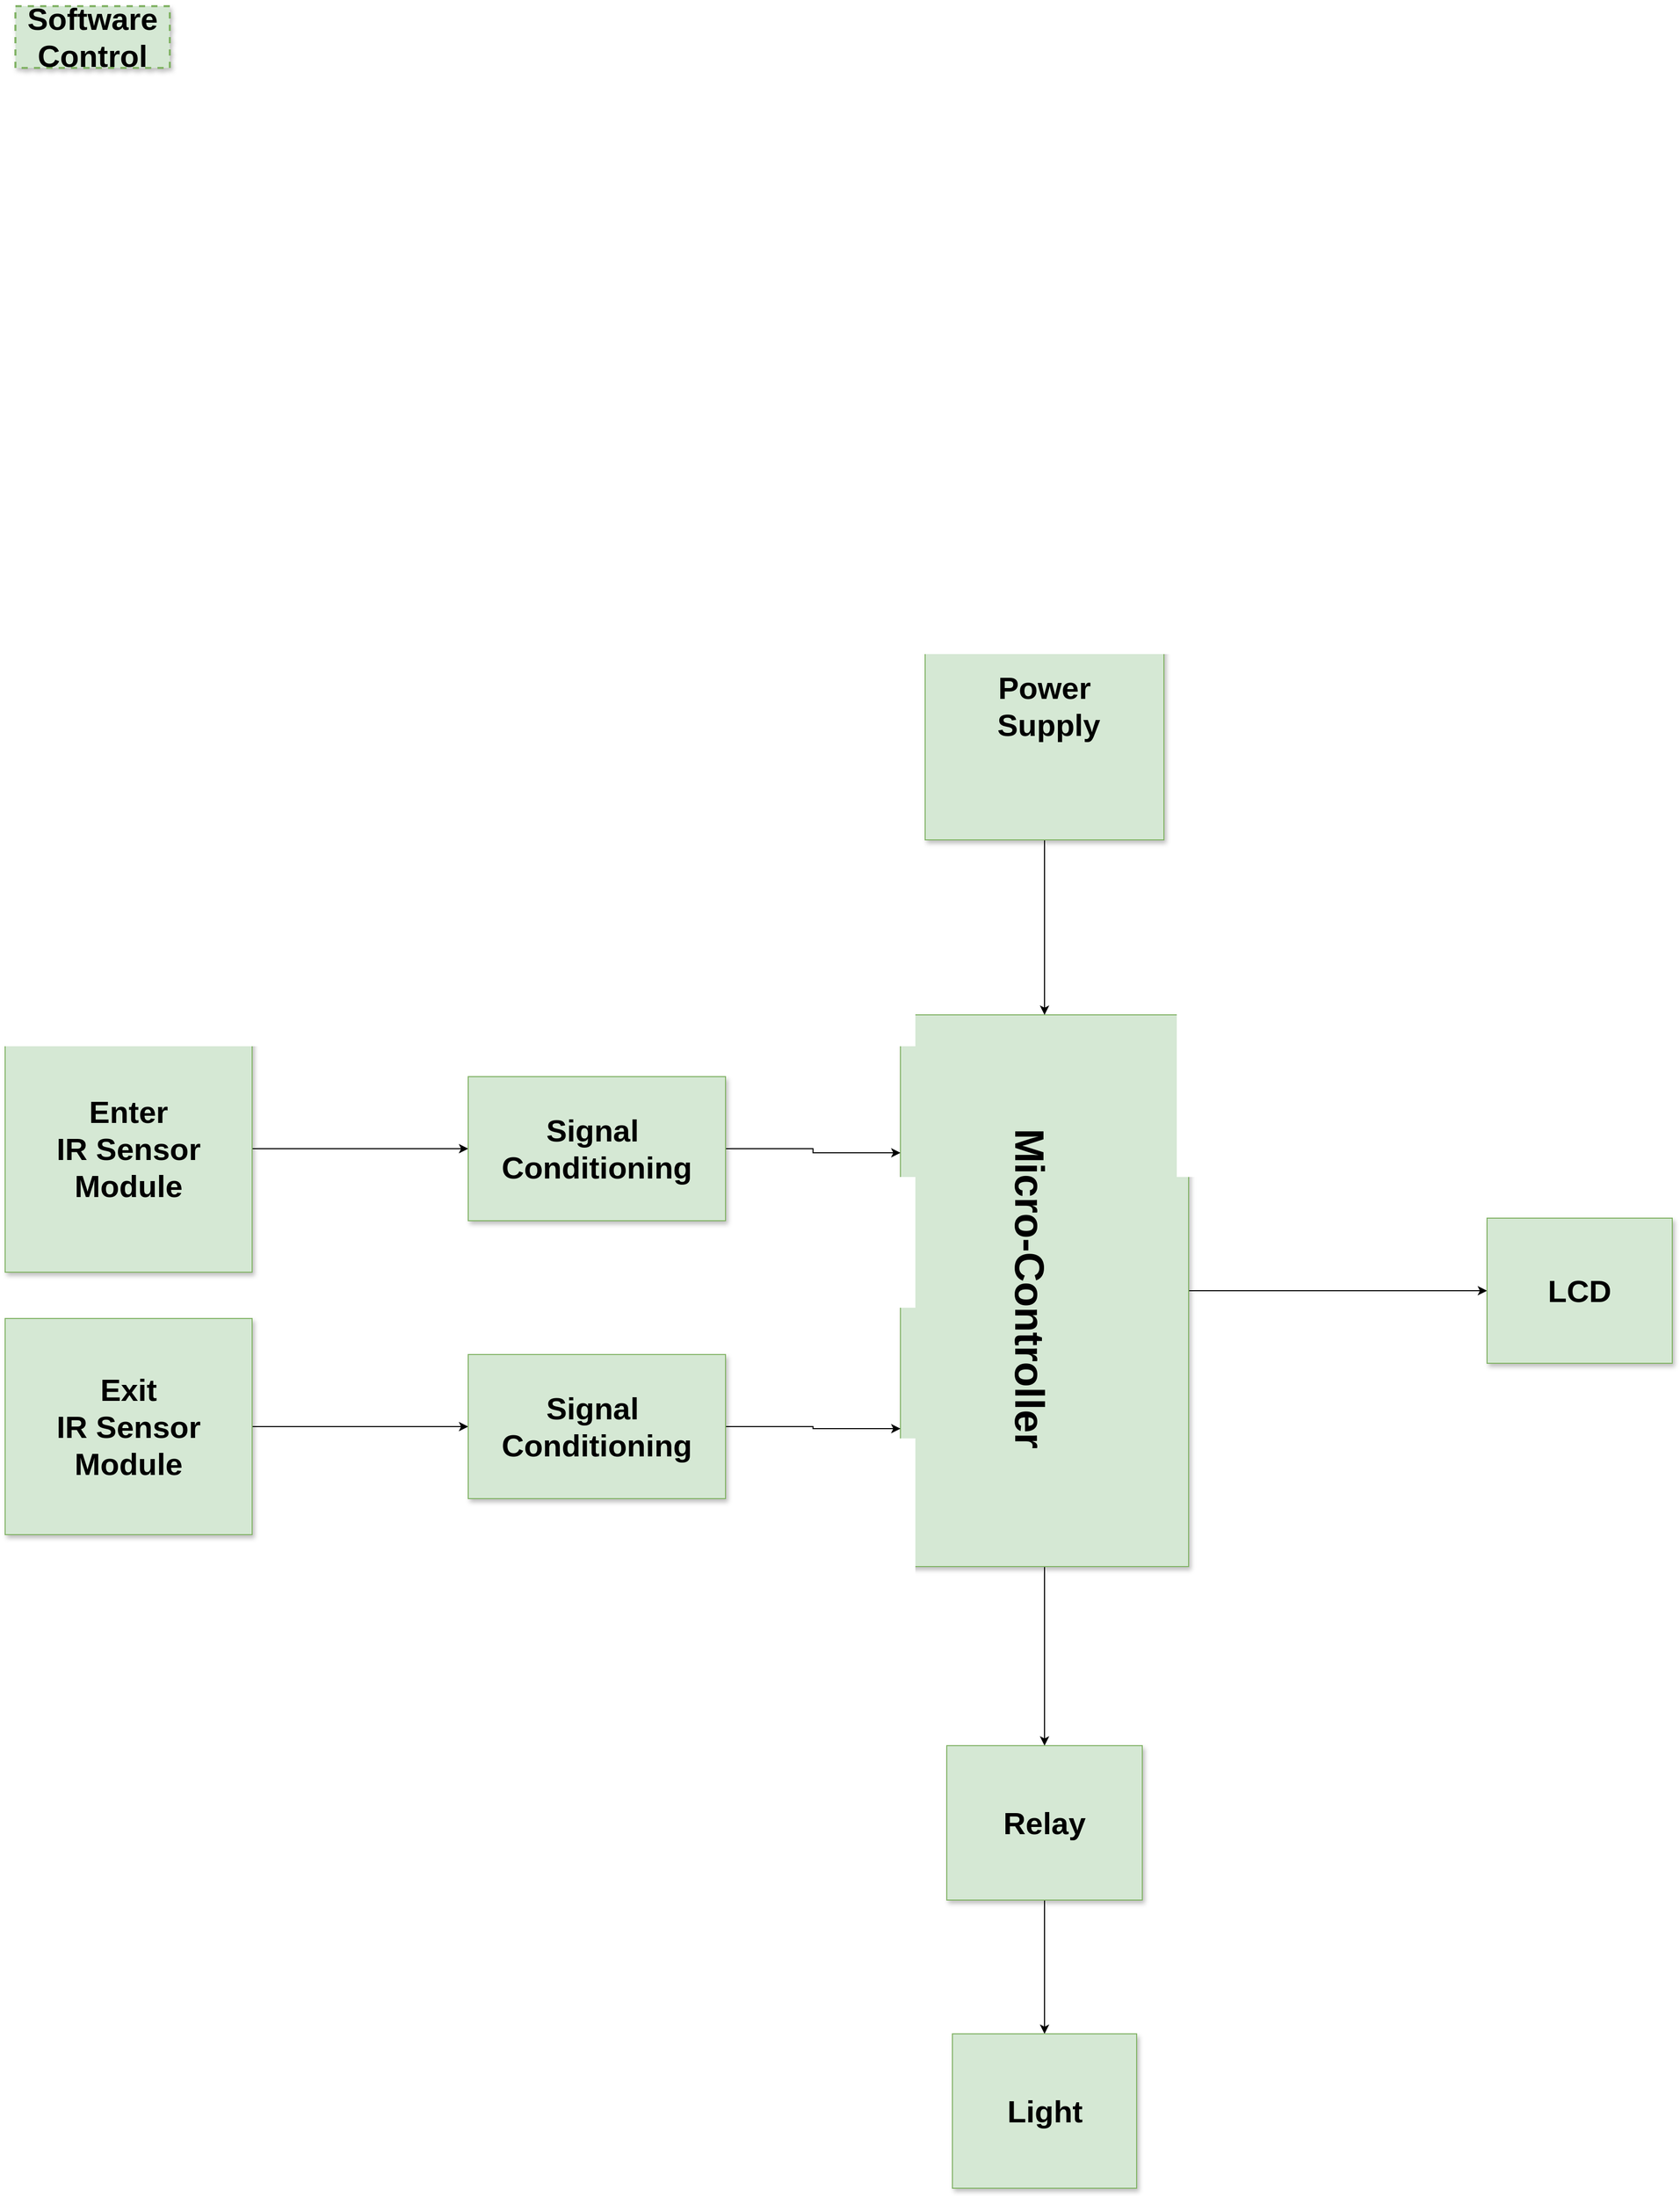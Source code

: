 <mxfile>
    <diagram id="p9PpmPmUOMGW7d21Oe7A" name="Page-1">
        <mxGraphModel dx="1611" dy="2354" grid="1" gridSize="10" guides="1" tooltips="1" connect="1" arrows="1" fold="1" page="1" pageScale="1" pageWidth="850" pageHeight="1100" math="0" shadow="0">
            <root>
                <mxCell id="0"/>
                <mxCell id="1" parent="0"/>
                <mxCell id="33" value="Software Control" style="whiteSpace=wrap;shadow=1;fontSize=30;fillColor=#d5e8d4;strokeColor=#82b366;strokeWidth=2;dashed=1;fontStyle=1;labelBorderColor=none;labelBackgroundColor=none;html=1;" vertex="1" parent="1">
                    <mxGeometry x="100" y="-990" width="150" height="60" as="geometry"/>
                </mxCell>
                <mxCell id="34" style="edgeStyle=orthogonalEdgeStyle;rounded=0;orthogonalLoop=1;jettySize=auto;html=1;entryX=0;entryY=0.5;entryDx=0;entryDy=0;labelBorderColor=none;fontSize=30;" edge="1" parent="1" source="36" target="41">
                    <mxGeometry relative="1" as="geometry"/>
                </mxCell>
                <mxCell id="35" style="edgeStyle=orthogonalEdgeStyle;rounded=0;orthogonalLoop=1;jettySize=auto;html=1;entryX=0.5;entryY=0;entryDx=0;entryDy=0;labelBorderColor=none;fontSize=30;" edge="1" parent="1" source="36" target="43">
                    <mxGeometry relative="1" as="geometry"/>
                </mxCell>
                <mxCell id="36" value="" style="whiteSpace=wrap;shadow=1;fontSize=30;fillColor=#d5e8d4;strokeColor=#82b366;fontStyle=1;labelBorderColor=none;labelBackgroundColor=none;html=1;" vertex="1" parent="1">
                    <mxGeometry x="960" y="-10" width="280" height="536" as="geometry"/>
                </mxCell>
                <mxCell id="37" value="" style="edgeStyle=orthogonalEdgeStyle;rounded=0;orthogonalLoop=1;jettySize=auto;html=1;labelBorderColor=none;fontSize=30;" edge="1" parent="1" source="38" target="48">
                    <mxGeometry relative="1" as="geometry"/>
                </mxCell>
                <mxCell id="38" value="Enter&lt;br&gt;IR Sensor Module" style="whiteSpace=wrap;shadow=1;fontSize=30;fillColor=#d5e8d4;strokeColor=#82b366;fontStyle=1;labelBorderColor=none;labelBackgroundColor=none;html=1;" vertex="1" parent="1">
                    <mxGeometry x="90" width="240" height="240" as="geometry"/>
                </mxCell>
                <mxCell id="39" style="edgeStyle=orthogonalEdgeStyle;rounded=0;orthogonalLoop=1;jettySize=auto;html=1;entryX=0.5;entryY=0;entryDx=0;entryDy=0;labelBorderColor=none;fontSize=30;" edge="1" parent="1" source="40" target="36">
                    <mxGeometry relative="1" as="geometry"/>
                </mxCell>
                <mxCell id="40" value="Power&lt;br&gt;&amp;nbsp;Supply" style="whiteSpace=wrap;shadow=1;fontSize=30;fillColor=#d5e8d4;strokeColor=#82b366;fontStyle=1;labelBorderColor=none;labelBackgroundColor=none;html=1;" vertex="1" parent="1">
                    <mxGeometry x="984" y="-440" width="232" height="260" as="geometry"/>
                </mxCell>
                <mxCell id="41" value="LCD" style="whiteSpace=wrap;shadow=1;fontSize=30;fillColor=#d5e8d4;strokeColor=#82b366;fontStyle=1;labelBorderColor=none;labelBackgroundColor=none;html=1;" vertex="1" parent="1">
                    <mxGeometry x="1530" y="187.5" width="180" height="141" as="geometry"/>
                </mxCell>
                <mxCell id="42" style="edgeStyle=orthogonalEdgeStyle;rounded=0;orthogonalLoop=1;jettySize=auto;html=1;entryX=0.5;entryY=0;entryDx=0;entryDy=0;labelBorderColor=none;fontSize=30;" edge="1" parent="1" source="43" target="44">
                    <mxGeometry relative="1" as="geometry"/>
                </mxCell>
                <mxCell id="43" value="Relay" style="whiteSpace=wrap;shadow=1;fontSize=30;fillColor=#d5e8d4;strokeColor=#82b366;fontStyle=1;labelBorderColor=none;labelBackgroundColor=none;html=1;" vertex="1" parent="1">
                    <mxGeometry x="1005" y="700" width="190" height="150" as="geometry"/>
                </mxCell>
                <mxCell id="44" value="Light" style="whiteSpace=wrap;shadow=1;fontSize=30;fillColor=#d5e8d4;strokeColor=#82b366;fontStyle=1;labelBorderColor=none;labelBackgroundColor=none;html=1;" vertex="1" parent="1">
                    <mxGeometry x="1010.5" y="980" width="179" height="150" as="geometry"/>
                </mxCell>
                <mxCell id="45" style="edgeStyle=orthogonalEdgeStyle;rounded=0;orthogonalLoop=1;jettySize=auto;html=1;entryX=0;entryY=0.5;entryDx=0;entryDy=0;labelBorderColor=none;fontSize=30;" edge="1" parent="1" source="46" target="50">
                    <mxGeometry relative="1" as="geometry"/>
                </mxCell>
                <mxCell id="46" value="Exit&lt;br&gt;IR Sensor Module" style="whiteSpace=wrap;shadow=1;fontSize=30;fillColor=#d5e8d4;strokeColor=#82b366;fontStyle=1;labelBorderColor=none;labelBackgroundColor=none;html=1;" vertex="1" parent="1">
                    <mxGeometry x="90" y="285" width="240" height="210" as="geometry"/>
                </mxCell>
                <mxCell id="47" style="edgeStyle=orthogonalEdgeStyle;rounded=0;orthogonalLoop=1;jettySize=auto;html=1;entryX=0;entryY=0.25;entryDx=0;entryDy=0;labelBorderColor=none;fontSize=30;" edge="1" parent="1" source="48" target="36">
                    <mxGeometry relative="1" as="geometry"/>
                </mxCell>
                <mxCell id="48" value="Signal&amp;nbsp;&lt;br style=&quot;font-size: 30px;&quot;&gt;Conditioning&lt;br style=&quot;font-size: 30px;&quot;&gt;" style="whiteSpace=wrap;html=1;fontSize=30;fillColor=#d5e8d4;strokeColor=#82b366;shadow=1;fontStyle=1;labelBorderColor=none;labelBackgroundColor=none;" vertex="1" parent="1">
                    <mxGeometry x="540" y="50" width="250" height="140" as="geometry"/>
                </mxCell>
                <mxCell id="49" style="edgeStyle=orthogonalEdgeStyle;rounded=0;orthogonalLoop=1;jettySize=auto;html=1;entryX=0;entryY=0.75;entryDx=0;entryDy=0;labelBorderColor=none;fontSize=30;" edge="1" parent="1" source="50" target="36">
                    <mxGeometry relative="1" as="geometry"/>
                </mxCell>
                <mxCell id="50" value="Signal&amp;nbsp;&lt;br style=&quot;font-size: 30px;&quot;&gt;Conditioning&lt;br style=&quot;font-size: 30px;&quot;&gt;" style="whiteSpace=wrap;html=1;fontSize=30;fillColor=#d5e8d4;strokeColor=#82b366;shadow=1;fontStyle=1;labelBorderColor=none;labelBackgroundColor=none;" vertex="1" parent="1">
                    <mxGeometry x="540" y="320" width="250" height="140" as="geometry"/>
                </mxCell>
                <mxCell id="51" value="&lt;span style=&quot;font-weight: 700&quot;&gt;&lt;font style=&quot;font-size: 40px&quot;&gt;Micro-Controller&lt;/font&gt;&lt;/span&gt;" style="text;html=1;strokeColor=none;fillColor=none;align=center;verticalAlign=middle;whiteSpace=wrap;rounded=0;labelBorderColor=none;fontSize=30;rotation=90;" vertex="1" parent="1">
                    <mxGeometry x="841.45" y="169.06" width="489.5" height="174.38" as="geometry"/>
                </mxCell>
            </root>
        </mxGraphModel>
    </diagram>
</mxfile>